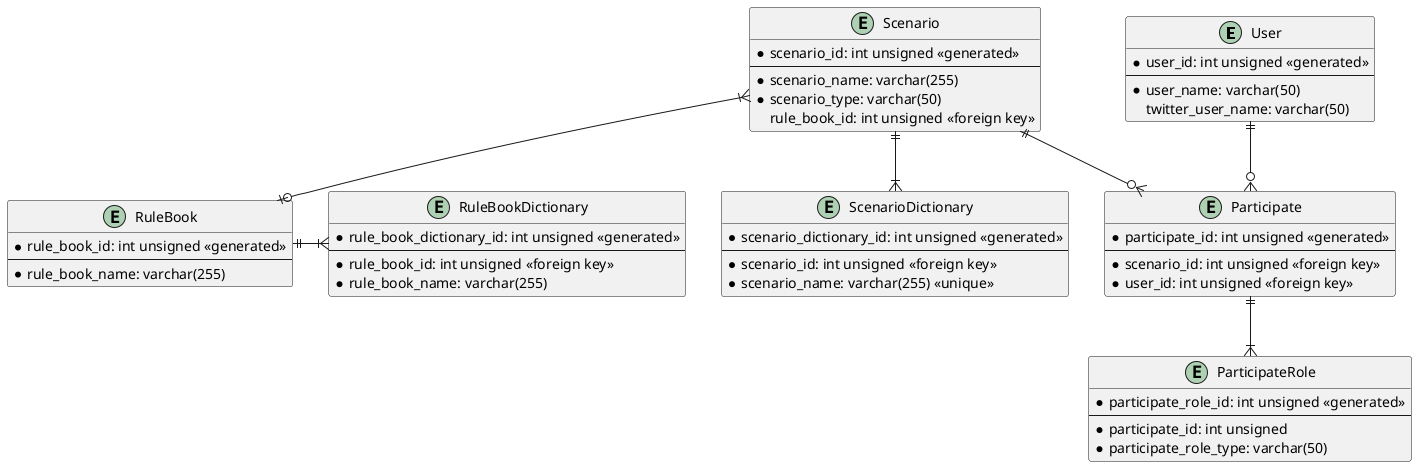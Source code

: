 @startuml
'https://plantuml.com/class-diagram

entity User {
    * user_id: int unsigned <<generated>>
    --
    * user_name: varchar(50)
    twitter_user_name: varchar(50)
}

entity RuleBook {
    * rule_book_id: int unsigned <<generated>>
    --
    * rule_book_name: varchar(255)
}

entity RuleBookDictionary {
    * rule_book_dictionary_id: int unsigned <<generated>>
    --
    * rule_book_id: int unsigned <<foreign key>>
    * rule_book_name: varchar(255)
}

RuleBook ||-|{ RuleBookDictionary

entity Scenario {
    * scenario_id: int unsigned <<generated>>
    --
    * scenario_name: varchar(255)
    * scenario_type: varchar(50)
    rule_book_id: int unsigned <<foreign key>>
}

entity ScenarioDictionary {
    * scenario_dictionary_id: int unsigned <<generated>>
    --
    * scenario_id: int unsigned <<foreign key>>
    * scenario_name: varchar(255) <<unique>>
}

Scenario ||--|{ ScenarioDictionary
Scenario }|--o| RuleBook

entity Participate {
    * participate_id: int unsigned <<generated>>
    --
    * scenario_id: int unsigned <<foreign key>>
    * user_id: int unsigned <<foreign key>>
}

User ||--o{ Participate
Scenario ||--o{ Participate

entity ParticipateRole {
    * participate_role_id: int unsigned <<generated>>
    --
    * participate_id: int unsigned
    * participate_role_type: varchar(50)
}

Participate ||--|{ ParticipateRole

@enduml